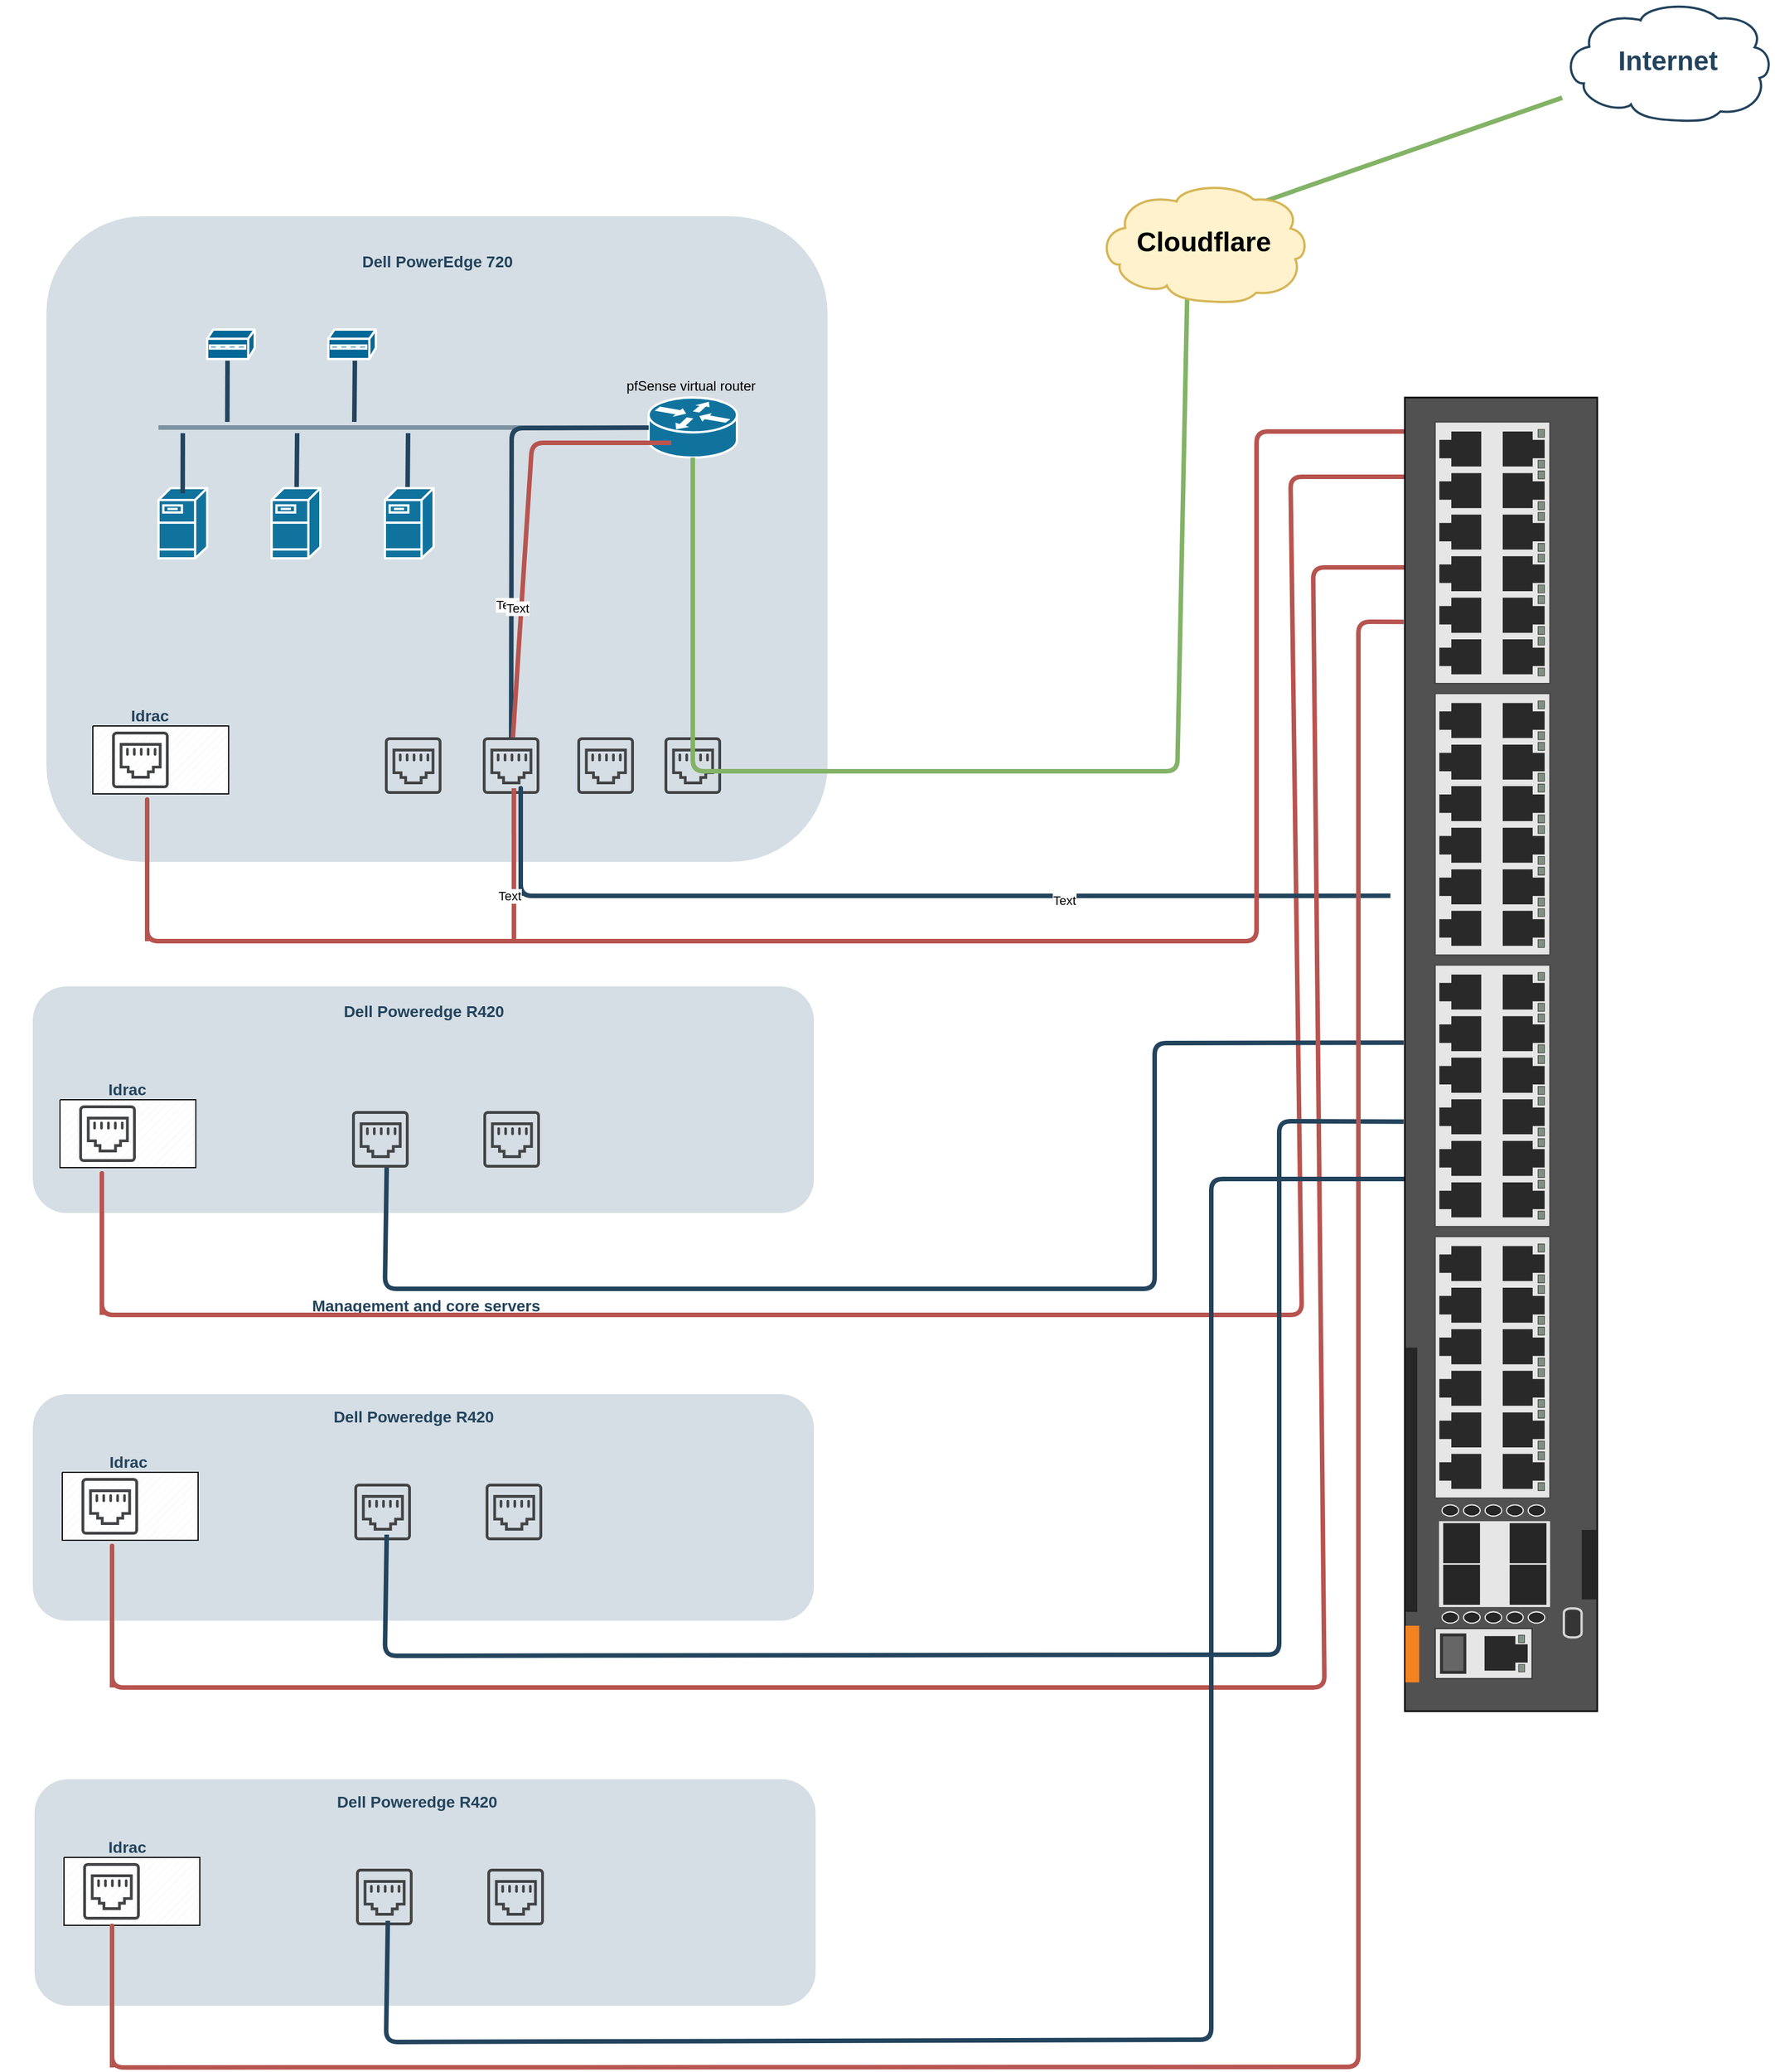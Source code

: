<mxfile version="13.7.5" type="github">
  <diagram id="6a731a19-8d31-9384-78a2-239565b7b9f0" name="Page-1">
    <mxGraphModel dx="2031" dy="1020" grid="1" gridSize="10" guides="1" tooltips="1" connect="1" arrows="1" fold="1" page="1" pageScale="1" pageWidth="827" pageHeight="1169" background="#ffffff" math="0" shadow="0">
      <root>
        <mxCell id="0" />
        <mxCell id="1" parent="0" />
        <mxCell id="2109" value="Internet" style="shape=mxgraph.cisco.storage.cloud;html=1;dashed=0;strokeColor=#23445D;fillColor=#ffffff;strokeWidth=2;fontFamily=Helvetica;fontSize=24;fontColor=#23445D;align=center;fontStyle=1" parent="1" vertex="1">
          <mxGeometry x="1380" y="30" width="186" height="106" as="geometry" />
        </mxCell>
        <mxCell id="2152" value="" style="line;html=1;strokeColor=#23445D;" parent="1" vertex="1">
          <mxGeometry x="140" y="401.5" width="440" height="10" as="geometry" />
        </mxCell>
        <mxCell id="hnnvce4qbMv4iyodjOSm-2261" value="" style="rounded=1;whiteSpace=wrap;html=1;strokeColor=none;fillColor=#BAC8D3;fontSize=24;fontColor=#23445D;align=center;opacity=60;" vertex="1" parent="1">
          <mxGeometry x="41" y="220" width="690" height="570" as="geometry" />
        </mxCell>
        <mxCell id="hnnvce4qbMv4iyodjOSm-2263" value="" style="shape=mxgraph.cisco.servers.fileserver;html=1;dashed=0;fillColor=#10739E;strokeColor=#ffffff;strokeWidth=2;verticalLabelPosition=bottom;verticalAlign=top;fontFamily=Helvetica;fontSize=36;fontColor=#FFB366" vertex="1" parent="1">
          <mxGeometry x="140" y="460" width="43" height="62" as="geometry" />
        </mxCell>
        <mxCell id="hnnvce4qbMv4iyodjOSm-2273" value="" style="edgeStyle=elbowEdgeStyle;elbow=horizontal;endArrow=none;html=1;strokeColor=#23445D;endFill=0;strokeWidth=4;rounded=1" edge="1" parent="1">
          <mxGeometry width="100" height="100" relative="1" as="geometry">
            <mxPoint x="262" y="465.5" as="sourcePoint" />
            <mxPoint x="262.833" y="411.5" as="targetPoint" />
          </mxGeometry>
        </mxCell>
        <mxCell id="hnnvce4qbMv4iyodjOSm-2275" value="" style="edgeStyle=elbowEdgeStyle;elbow=horizontal;endArrow=none;html=1;strokeColor=#23445D;endFill=0;strokeWidth=4;rounded=1" edge="1" parent="1">
          <mxGeometry width="100" height="100" relative="1" as="geometry">
            <mxPoint x="161.38" y="464.5" as="sourcePoint" />
            <mxPoint x="161.547" y="411.5" as="targetPoint" />
          </mxGeometry>
        </mxCell>
        <mxCell id="hnnvce4qbMv4iyodjOSm-2276" value="&lt;font color=&quot;#23445d&quot;&gt;Idrac&lt;/font&gt;" style="rounded=1;whiteSpace=wrap;html=1;strokeColor=none;fillColor=none;fontSize=14;fontColor=#742B21;align=center;fontStyle=1" vertex="1" parent="1">
          <mxGeometry x="20" y="651" width="225" height="19" as="geometry" />
        </mxCell>
        <mxCell id="hnnvce4qbMv4iyodjOSm-2295" value="" style="rounded=1;whiteSpace=wrap;html=1;strokeColor=none;fillColor=#BAC8D3;fontSize=24;fontColor=#23445D;align=center;opacity=60;" vertex="1" parent="1">
          <mxGeometry x="29" y="900" width="690" height="200" as="geometry" />
        </mxCell>
        <mxCell id="hnnvce4qbMv4iyodjOSm-2297" value="&lt;font color=&quot;#23445d&quot;&gt;Dell Poweredge R420&lt;/font&gt;" style="rounded=1;whiteSpace=wrap;html=1;strokeColor=none;fillColor=none;fontSize=14;fontColor=#742B21;align=center;fontStyle=1" vertex="1" parent="1">
          <mxGeometry x="262" y="912" width="225" height="19" as="geometry" />
        </mxCell>
        <mxCell id="hnnvce4qbMv4iyodjOSm-2303" value="" style="verticalLabelPosition=bottom;verticalAlign=top;html=1;shape=mxgraph.basic.patternFillRect;fillStyle=diag;step=5;fillStrokeWidth=0.2;fillStrokeColor=#dddddd;" vertex="1" parent="1">
          <mxGeometry x="53" y="1000" width="120" height="60" as="geometry" />
        </mxCell>
        <mxCell id="hnnvce4qbMv4iyodjOSm-2307" value="" style="pointerEvents=1;shadow=0;dashed=0;html=1;strokeColor=none;fillColor=#434445;aspect=fixed;labelPosition=center;verticalLabelPosition=bottom;verticalAlign=top;align=center;outlineConnect=0;shape=mxgraph.vvd.ethernet_port;" vertex="1" parent="1">
          <mxGeometry x="311" y="1010" width="50" height="50" as="geometry" />
        </mxCell>
        <mxCell id="hnnvce4qbMv4iyodjOSm-2308" value="" style="pointerEvents=1;shadow=0;dashed=0;html=1;strokeColor=none;fillColor=#434445;aspect=fixed;labelPosition=center;verticalLabelPosition=bottom;verticalAlign=top;align=center;outlineConnect=0;shape=mxgraph.vvd.ethernet_port;" vertex="1" parent="1">
          <mxGeometry x="427" y="1010" width="50" height="50" as="geometry" />
        </mxCell>
        <mxCell id="hnnvce4qbMv4iyodjOSm-2309" value="" style="pointerEvents=1;shadow=0;dashed=0;html=1;strokeColor=none;fillColor=#434445;aspect=fixed;labelPosition=center;verticalLabelPosition=bottom;verticalAlign=top;align=center;outlineConnect=0;shape=mxgraph.vvd.ethernet_port;" vertex="1" parent="1">
          <mxGeometry x="70" y="1005" width="50" height="50" as="geometry" />
        </mxCell>
        <mxCell id="hnnvce4qbMv4iyodjOSm-2310" value="" style="rounded=1;whiteSpace=wrap;html=1;strokeColor=none;fillColor=#BAC8D3;fontSize=24;fontColor=#23445D;align=center;opacity=60;" vertex="1" parent="1">
          <mxGeometry x="29" y="1260" width="690" height="200" as="geometry" />
        </mxCell>
        <mxCell id="hnnvce4qbMv4iyodjOSm-2312" value="&lt;font color=&quot;#23445d&quot;&gt;Management and core servers&lt;/font&gt;" style="rounded=1;whiteSpace=wrap;html=1;strokeColor=none;fillColor=none;fontSize=14;fontColor=#742B21;align=center;fontStyle=1" vertex="1" parent="1">
          <mxGeometry x="264" y="1172" width="225" height="19" as="geometry" />
        </mxCell>
        <mxCell id="hnnvce4qbMv4iyodjOSm-2313" value="" style="verticalLabelPosition=bottom;verticalAlign=top;html=1;shape=mxgraph.basic.patternFillRect;fillStyle=diag;step=5;fillStrokeWidth=0.2;fillStrokeColor=#dddddd;" vertex="1" parent="1">
          <mxGeometry x="55" y="1329" width="120" height="60" as="geometry" />
        </mxCell>
        <mxCell id="hnnvce4qbMv4iyodjOSm-2314" value="" style="pointerEvents=1;shadow=0;dashed=0;html=1;strokeColor=none;fillColor=#434445;aspect=fixed;labelPosition=center;verticalLabelPosition=bottom;verticalAlign=top;align=center;outlineConnect=0;shape=mxgraph.vvd.ethernet_port;" vertex="1" parent="1">
          <mxGeometry x="313" y="1339" width="50" height="50" as="geometry" />
        </mxCell>
        <mxCell id="hnnvce4qbMv4iyodjOSm-2315" value="" style="pointerEvents=1;shadow=0;dashed=0;html=1;strokeColor=none;fillColor=#434445;aspect=fixed;labelPosition=center;verticalLabelPosition=bottom;verticalAlign=top;align=center;outlineConnect=0;shape=mxgraph.vvd.ethernet_port;" vertex="1" parent="1">
          <mxGeometry x="429" y="1339" width="50" height="50" as="geometry" />
        </mxCell>
        <mxCell id="hnnvce4qbMv4iyodjOSm-2316" value="" style="pointerEvents=1;shadow=0;dashed=0;html=1;strokeColor=none;fillColor=#434445;aspect=fixed;labelPosition=center;verticalLabelPosition=bottom;verticalAlign=top;align=center;outlineConnect=0;shape=mxgraph.vvd.ethernet_port;" vertex="1" parent="1">
          <mxGeometry x="72" y="1334" width="50" height="50" as="geometry" />
        </mxCell>
        <mxCell id="hnnvce4qbMv4iyodjOSm-2345" value="" style="verticalLabelPosition=bottom;verticalAlign=top;html=1;shape=mxgraph.basic.patternFillRect;fillStyle=diag;step=5;fillStrokeWidth=0.2;fillStrokeColor=#dddddd;" vertex="1" parent="1">
          <mxGeometry x="82" y="670" width="120" height="60" as="geometry" />
        </mxCell>
        <mxCell id="hnnvce4qbMv4iyodjOSm-2346" value="" style="pointerEvents=1;shadow=0;dashed=0;html=1;strokeColor=none;fillColor=#434445;aspect=fixed;labelPosition=center;verticalLabelPosition=bottom;verticalAlign=top;align=center;outlineConnect=0;shape=mxgraph.vvd.ethernet_port;" vertex="1" parent="1">
          <mxGeometry x="340" y="680" width="50" height="50" as="geometry" />
        </mxCell>
        <mxCell id="hnnvce4qbMv4iyodjOSm-2347" value="" style="pointerEvents=1;shadow=0;dashed=0;html=1;strokeColor=none;fillColor=#434445;aspect=fixed;labelPosition=center;verticalLabelPosition=bottom;verticalAlign=top;align=center;outlineConnect=0;shape=mxgraph.vvd.ethernet_port;" vertex="1" parent="1">
          <mxGeometry x="587" y="680" width="50" height="50" as="geometry" />
        </mxCell>
        <mxCell id="hnnvce4qbMv4iyodjOSm-2348" value="" style="pointerEvents=1;shadow=0;dashed=0;html=1;strokeColor=none;fillColor=#434445;aspect=fixed;labelPosition=center;verticalLabelPosition=bottom;verticalAlign=top;align=center;outlineConnect=0;shape=mxgraph.vvd.ethernet_port;" vertex="1" parent="1">
          <mxGeometry x="99" y="675" width="50" height="50" as="geometry" />
        </mxCell>
        <mxCell id="2132" value="" style="shape=mxgraph.cisco.routers.router;html=1;dashed=0;fillColor=#10739E;strokeColor=#ffffff;strokeWidth=2;verticalLabelPosition=bottom;verticalAlign=top;fontFamily=Helvetica;fontSize=36;fontColor=#FFB366" parent="1" vertex="1">
          <mxGeometry x="573" y="380" width="78" height="53" as="geometry" />
        </mxCell>
        <mxCell id="hnnvce4qbMv4iyodjOSm-2350" value="" style="pointerEvents=1;shadow=0;dashed=0;html=1;strokeColor=none;fillColor=#434445;aspect=fixed;labelPosition=center;verticalLabelPosition=bottom;verticalAlign=top;align=center;outlineConnect=0;shape=mxgraph.vvd.ethernet_port;" vertex="1" parent="1">
          <mxGeometry x="510" y="680" width="50" height="50" as="geometry" />
        </mxCell>
        <mxCell id="hnnvce4qbMv4iyodjOSm-2351" value="" style="pointerEvents=1;shadow=0;dashed=0;html=1;strokeColor=none;fillColor=#434445;aspect=fixed;labelPosition=center;verticalLabelPosition=bottom;verticalAlign=top;align=center;outlineConnect=0;shape=mxgraph.vvd.ethernet_port;" vertex="1" parent="1">
          <mxGeometry x="426.5" y="680" width="50" height="50" as="geometry" />
        </mxCell>
        <mxCell id="2174" style="edgeStyle=none;rounded=1;html=1;strokeColor=#82b366;endArrow=none;endFill=0;strokeWidth=4;fillColor=#d5e8d4;" parent="1" source="2109" target="2132" edge="1">
          <mxGeometry relative="1" as="geometry">
            <mxPoint x="1420" y="270" as="sourcePoint" />
            <Array as="points">
              <mxPoint x="1050" y="230" />
              <mxPoint x="1040" y="710" />
              <mxPoint x="612" y="710" />
            </Array>
          </mxGeometry>
        </mxCell>
        <mxCell id="hnnvce4qbMv4iyodjOSm-2354" style="edgeStyle=none;rounded=1;html=1;strokeColor=#b85450;endArrow=none;endFill=0;strokeWidth=4;fillColor=#f8cecc;" edge="1" parent="1">
          <mxGeometry relative="1" as="geometry">
            <mxPoint x="1250" y="450" as="sourcePoint" />
            <mxPoint x="90" y="1190" as="targetPoint" />
            <Array as="points">
              <mxPoint x="1140" y="450" />
              <mxPoint x="1150" y="1190" />
              <mxPoint x="90" y="1190" />
              <mxPoint x="90" y="1060" />
            </Array>
          </mxGeometry>
        </mxCell>
        <mxCell id="hnnvce4qbMv4iyodjOSm-2355" style="rounded=1;html=1;strokeColor=#23445D;endArrow=none;endFill=0;strokeWidth=4;entryX=0;entryY=0.671;entryDx=0;entryDy=0;entryPerimeter=0;" edge="1" parent="1">
          <mxGeometry relative="1" as="geometry">
            <mxPoint x="341.603" y="1060" as="sourcePoint" />
            <mxPoint x="1240" y="949.658" as="targetPoint" />
            <Array as="points">
              <mxPoint x="340" y="1167" />
              <mxPoint x="1020" y="1167" />
              <mxPoint x="1020" y="950" />
            </Array>
          </mxGeometry>
        </mxCell>
        <mxCell id="hnnvce4qbMv4iyodjOSm-2358" style="edgeStyle=none;rounded=1;html=1;strokeColor=#23445D;endArrow=none;endFill=0;strokeWidth=4;exitX=-0.005;exitY=0.524;exitDx=0;exitDy=0;exitPerimeter=0;entryX=-0.005;entryY=0.524;entryDx=0;entryDy=0;entryPerimeter=0;" edge="1" parent="1">
          <mxGeometry relative="1" as="geometry">
            <mxPoint x="1228.3" y="819.93" as="sourcePoint" />
            <mxPoint x="460" y="820" as="targetPoint" />
            <Array as="points">
              <mxPoint x="840" y="820" />
              <mxPoint x="460" y="820" />
              <mxPoint x="460" y="720" />
            </Array>
          </mxGeometry>
        </mxCell>
        <mxCell id="hnnvce4qbMv4iyodjOSm-2360" value="Text" style="edgeLabel;html=1;align=center;verticalAlign=middle;resizable=0;points=[];" vertex="1" connectable="0" parent="hnnvce4qbMv4iyodjOSm-2358">
          <mxGeometry x="-0.404" y="4" relative="1" as="geometry">
            <mxPoint as="offset" />
          </mxGeometry>
        </mxCell>
        <mxCell id="hnnvce4qbMv4iyodjOSm-2361" style="edgeStyle=none;rounded=1;html=1;strokeColor=#b85450;endArrow=none;endFill=0;strokeWidth=4;fillColor=#f8cecc;" edge="1" parent="1">
          <mxGeometry relative="1" as="geometry">
            <mxPoint x="1250" y="530" as="sourcePoint" />
            <mxPoint x="99" y="1519" as="targetPoint" />
            <Array as="points">
              <mxPoint x="1160" y="530" />
              <mxPoint x="1170" y="1519" />
              <mxPoint x="99" y="1519" />
              <mxPoint x="99" y="1389" />
            </Array>
          </mxGeometry>
        </mxCell>
        <mxCell id="hnnvce4qbMv4iyodjOSm-2362" style="edgeStyle=none;rounded=1;html=1;strokeColor=#b85450;endArrow=none;endFill=0;strokeWidth=4;fillColor=#f8cecc;" edge="1" parent="1">
          <mxGeometry relative="1" as="geometry">
            <mxPoint x="1260" y="410" as="sourcePoint" />
            <mxPoint x="130" y="860" as="targetPoint" />
            <Array as="points">
              <mxPoint x="1110" y="410" />
              <mxPoint x="1110" y="860" />
              <mxPoint x="130" y="860" />
              <mxPoint x="130" y="730" />
            </Array>
          </mxGeometry>
        </mxCell>
        <mxCell id="hnnvce4qbMv4iyodjOSm-2363" style="rounded=1;html=1;strokeColor=#23445D;endArrow=none;endFill=0;strokeWidth=4;entryX=0;entryY=0.75;entryDx=0;entryDy=0;" edge="1" parent="1">
          <mxGeometry relative="1" as="geometry">
            <mxPoint x="341.603" y="1384" as="sourcePoint" />
            <mxPoint x="1240" y="1019.375" as="targetPoint" />
            <Array as="points">
              <mxPoint x="340" y="1491" />
              <mxPoint x="1130" y="1490" />
              <mxPoint x="1130" y="1019" />
            </Array>
          </mxGeometry>
        </mxCell>
        <mxCell id="hnnvce4qbMv4iyodjOSm-2364" value="" style="rounded=1;whiteSpace=wrap;html=1;strokeColor=none;fillColor=#BAC8D3;fontSize=24;fontColor=#23445D;align=center;opacity=60;" vertex="1" parent="1">
          <mxGeometry x="30.5" y="1600" width="690" height="200" as="geometry" />
        </mxCell>
        <mxCell id="hnnvce4qbMv4iyodjOSm-2365" value="" style="verticalLabelPosition=bottom;verticalAlign=top;html=1;shape=mxgraph.basic.patternFillRect;fillStyle=diag;step=5;fillStrokeWidth=0.2;fillStrokeColor=#dddddd;" vertex="1" parent="1">
          <mxGeometry x="56.5" y="1669" width="120" height="60" as="geometry" />
        </mxCell>
        <mxCell id="hnnvce4qbMv4iyodjOSm-2366" value="" style="pointerEvents=1;shadow=0;dashed=0;html=1;strokeColor=none;fillColor=#434445;aspect=fixed;labelPosition=center;verticalLabelPosition=bottom;verticalAlign=top;align=center;outlineConnect=0;shape=mxgraph.vvd.ethernet_port;" vertex="1" parent="1">
          <mxGeometry x="314.5" y="1679" width="50" height="50" as="geometry" />
        </mxCell>
        <mxCell id="hnnvce4qbMv4iyodjOSm-2367" value="" style="pointerEvents=1;shadow=0;dashed=0;html=1;strokeColor=none;fillColor=#434445;aspect=fixed;labelPosition=center;verticalLabelPosition=bottom;verticalAlign=top;align=center;outlineConnect=0;shape=mxgraph.vvd.ethernet_port;" vertex="1" parent="1">
          <mxGeometry x="430.5" y="1679" width="50" height="50" as="geometry" />
        </mxCell>
        <mxCell id="hnnvce4qbMv4iyodjOSm-2368" value="" style="pointerEvents=1;shadow=0;dashed=0;html=1;strokeColor=none;fillColor=#434445;aspect=fixed;labelPosition=center;verticalLabelPosition=bottom;verticalAlign=top;align=center;outlineConnect=0;shape=mxgraph.vvd.ethernet_port;" vertex="1" parent="1">
          <mxGeometry x="73.5" y="1674" width="50" height="50" as="geometry" />
        </mxCell>
        <mxCell id="hnnvce4qbMv4iyodjOSm-2369" style="edgeStyle=none;rounded=1;html=1;strokeColor=#b85450;endArrow=none;endFill=0;strokeWidth=4;fillColor=#f8cecc;exitX=0;exitY=0.25;exitDx=0;exitDy=0;" edge="1" parent="1">
          <mxGeometry relative="1" as="geometry">
            <mxPoint x="1240" y="578.125" as="sourcePoint" />
            <mxPoint x="99" y="1854.5" as="targetPoint" />
            <Array as="points">
              <mxPoint x="1200" y="578" />
              <mxPoint x="1200" y="1854" />
              <mxPoint x="99" y="1854.5" />
              <mxPoint x="99" y="1724.5" />
            </Array>
          </mxGeometry>
        </mxCell>
        <mxCell id="hnnvce4qbMv4iyodjOSm-2370" style="rounded=1;html=1;strokeColor=#23445D;endArrow=none;endFill=0;strokeWidth=4;" edge="1" parent="1">
          <mxGeometry relative="1" as="geometry">
            <mxPoint x="342.603" y="1725" as="sourcePoint" />
            <mxPoint x="1250" y="1070" as="targetPoint" />
            <Array as="points">
              <mxPoint x="341" y="1832" />
              <mxPoint x="1070" y="1830" />
              <mxPoint x="1070" y="1070" />
            </Array>
          </mxGeometry>
        </mxCell>
        <mxCell id="hnnvce4qbMv4iyodjOSm-2374" value="" style="html=1;verticalLabelPosition=bottom;verticalAlign=top;outlineConnect=0;shadow=0;dashed=0;shape=mxgraph.rack.hpe_aruba.switches.jl667a_aruba_6300f_48_port_1gbe_and_4_port_sfp56_switch;gradientColor=none;direction=south;" vertex="1" parent="1">
          <mxGeometry x="1241" y="380" width="170" height="1160" as="geometry" />
        </mxCell>
        <mxCell id="hnnvce4qbMv4iyodjOSm-2376" style="edgeStyle=none;rounded=1;html=1;strokeColor=#23445D;endArrow=none;endFill=0;strokeWidth=4;" edge="1" parent="1" source="hnnvce4qbMv4iyodjOSm-2351" target="2132">
          <mxGeometry relative="1" as="geometry">
            <mxPoint x="535" y="620" as="sourcePoint" />
            <mxPoint x="225" y="620.0" as="targetPoint" />
            <Array as="points">
              <mxPoint x="452" y="407" />
            </Array>
          </mxGeometry>
        </mxCell>
        <mxCell id="hnnvce4qbMv4iyodjOSm-2377" value="Text" style="edgeLabel;html=1;align=center;verticalAlign=middle;resizable=0;points=[];" vertex="1" connectable="0" parent="hnnvce4qbMv4iyodjOSm-2376">
          <mxGeometry x="-0.404" y="4" relative="1" as="geometry">
            <mxPoint as="offset" />
          </mxGeometry>
        </mxCell>
        <mxCell id="hnnvce4qbMv4iyodjOSm-2380" value="" style="edgeStyle=elbowEdgeStyle;elbow=horizontal;endArrow=none;html=1;strokeColor=#23445D;endFill=0;strokeWidth=4;rounded=1" edge="1" parent="1">
          <mxGeometry width="100" height="100" relative="1" as="geometry">
            <mxPoint x="360" y="465.5" as="sourcePoint" />
            <mxPoint x="360.833" y="411.5" as="targetPoint" />
          </mxGeometry>
        </mxCell>
        <mxCell id="hnnvce4qbMv4iyodjOSm-2381" value="" style="edgeStyle=elbowEdgeStyle;elbow=horizontal;endArrow=none;html=1;strokeColor=#23445D;endFill=0;strokeWidth=4;rounded=1" edge="1" parent="1">
          <mxGeometry width="100" height="100" relative="1" as="geometry">
            <mxPoint x="200.82" y="401.5" as="sourcePoint" />
            <mxPoint x="201.653" y="347.5" as="targetPoint" />
          </mxGeometry>
        </mxCell>
        <mxCell id="hnnvce4qbMv4iyodjOSm-2382" style="edgeStyle=none;rounded=1;html=1;strokeColor=#b85450;endArrow=none;endFill=0;strokeWidth=4;fillColor=#f8cecc;" edge="1" parent="1" source="hnnvce4qbMv4iyodjOSm-2351">
          <mxGeometry relative="1" as="geometry">
            <mxPoint x="470" y="659" as="sourcePoint" />
            <mxPoint x="593" y="420" as="targetPoint" />
            <Array as="points">
              <mxPoint x="470" y="420" />
            </Array>
          </mxGeometry>
        </mxCell>
        <mxCell id="hnnvce4qbMv4iyodjOSm-2383" value="Text" style="edgeLabel;html=1;align=center;verticalAlign=middle;resizable=0;points=[];" vertex="1" connectable="0" parent="hnnvce4qbMv4iyodjOSm-2382">
          <mxGeometry x="-0.404" y="4" relative="1" as="geometry">
            <mxPoint as="offset" />
          </mxGeometry>
        </mxCell>
        <mxCell id="hnnvce4qbMv4iyodjOSm-2384" value="" style="edgeStyle=elbowEdgeStyle;elbow=horizontal;endArrow=none;html=1;strokeColor=#23445D;endFill=0;strokeWidth=4;rounded=1" edge="1" parent="1">
          <mxGeometry width="100" height="100" relative="1" as="geometry">
            <mxPoint x="313" y="401.5" as="sourcePoint" />
            <mxPoint x="313.833" y="347.5" as="targetPoint" />
          </mxGeometry>
        </mxCell>
        <mxCell id="hnnvce4qbMv4iyodjOSm-2387" style="edgeStyle=none;rounded=1;html=1;strokeColor=#b85450;endArrow=none;endFill=0;strokeWidth=4;fillColor=#f8cecc;" edge="1" parent="1">
          <mxGeometry relative="1" as="geometry">
            <mxPoint x="454" y="860" as="sourcePoint" />
            <mxPoint x="453.94" y="725" as="targetPoint" />
          </mxGeometry>
        </mxCell>
        <mxCell id="hnnvce4qbMv4iyodjOSm-2388" value="Text" style="edgeLabel;html=1;align=center;verticalAlign=middle;resizable=0;points=[];" vertex="1" connectable="0" parent="hnnvce4qbMv4iyodjOSm-2387">
          <mxGeometry x="-0.404" y="4" relative="1" as="geometry">
            <mxPoint as="offset" />
          </mxGeometry>
        </mxCell>
        <mxCell id="hnnvce4qbMv4iyodjOSm-2389" value="" style="shape=mxgraph.cisco.servers.fileserver;html=1;dashed=0;fillColor=#10739E;strokeColor=#ffffff;strokeWidth=2;verticalLabelPosition=bottom;verticalAlign=top;fontFamily=Helvetica;fontSize=36;fontColor=#FFB366" vertex="1" parent="1">
          <mxGeometry x="240" y="460" width="43" height="62" as="geometry" />
        </mxCell>
        <mxCell id="hnnvce4qbMv4iyodjOSm-2390" value="" style="shape=mxgraph.cisco.servers.fileserver;html=1;dashed=0;fillColor=#10739E;strokeColor=#ffffff;strokeWidth=2;verticalLabelPosition=bottom;verticalAlign=top;fontFamily=Helvetica;fontSize=36;fontColor=#FFB366" vertex="1" parent="1">
          <mxGeometry x="340" y="460" width="43" height="62" as="geometry" />
        </mxCell>
        <mxCell id="hnnvce4qbMv4iyodjOSm-2391" value="" style="shape=mxgraph.cisco.misc.mau;html=1;pointerEvents=1;dashed=0;fillColor=#036897;strokeColor=#ffffff;strokeWidth=2;verticalLabelPosition=bottom;verticalAlign=top;align=center;outlineConnect=0;" vertex="1" parent="1">
          <mxGeometry x="183" y="320" width="42" height="26" as="geometry" />
        </mxCell>
        <mxCell id="hnnvce4qbMv4iyodjOSm-2392" value="" style="shape=mxgraph.cisco.misc.mau;html=1;pointerEvents=1;dashed=0;fillColor=#036897;strokeColor=#ffffff;strokeWidth=2;verticalLabelPosition=bottom;verticalAlign=top;align=center;outlineConnect=0;" vertex="1" parent="1">
          <mxGeometry x="290" y="320" width="42" height="26" as="geometry" />
        </mxCell>
        <mxCell id="hnnvce4qbMv4iyodjOSm-2393" value="pfSense virtual router" style="text;html=1;align=center;verticalAlign=middle;resizable=0;points=[];autosize=1;" vertex="1" parent="1">
          <mxGeometry x="545" y="360" width="130" height="20" as="geometry" />
        </mxCell>
        <mxCell id="hnnvce4qbMv4iyodjOSm-2394" value="&lt;font color=&quot;#23445d&quot;&gt;Dell PowerEdge 720&lt;/font&gt;" style="rounded=1;whiteSpace=wrap;html=1;strokeColor=none;fillColor=none;fontSize=14;fontColor=#742B21;align=center;fontStyle=1" vertex="1" parent="1">
          <mxGeometry x="273.5" y="250" width="225" height="19" as="geometry" />
        </mxCell>
        <mxCell id="hnnvce4qbMv4iyodjOSm-2395" value="&lt;font color=&quot;#23445d&quot;&gt;Idrac&lt;/font&gt;" style="rounded=1;whiteSpace=wrap;html=1;strokeColor=none;fillColor=none;fontSize=14;fontColor=#742B21;align=center;fontStyle=1" vertex="1" parent="1">
          <mxGeometry y="1650" width="225" height="19" as="geometry" />
        </mxCell>
        <mxCell id="hnnvce4qbMv4iyodjOSm-2396" value="&lt;font color=&quot;#23445d&quot;&gt;Idrac&lt;/font&gt;" style="rounded=1;whiteSpace=wrap;html=1;strokeColor=none;fillColor=none;fontSize=14;fontColor=#742B21;align=center;fontStyle=1" vertex="1" parent="1">
          <mxGeometry y="981" width="225" height="19" as="geometry" />
        </mxCell>
        <mxCell id="hnnvce4qbMv4iyodjOSm-2397" value="&lt;font color=&quot;#23445d&quot;&gt;Idrac&lt;/font&gt;" style="rounded=1;whiteSpace=wrap;html=1;strokeColor=none;fillColor=none;fontSize=14;fontColor=#742B21;align=center;fontStyle=1" vertex="1" parent="1">
          <mxGeometry x="0.5" y="1310" width="225" height="19" as="geometry" />
        </mxCell>
        <mxCell id="hnnvce4qbMv4iyodjOSm-2398" value="&lt;font color=&quot;#23445d&quot;&gt;Dell Poweredge R420&lt;/font&gt;" style="rounded=1;whiteSpace=wrap;html=1;strokeColor=none;fillColor=none;fontSize=14;fontColor=#742B21;align=center;fontStyle=1" vertex="1" parent="1">
          <mxGeometry x="252.5" y="1270" width="225" height="19" as="geometry" />
        </mxCell>
        <mxCell id="hnnvce4qbMv4iyodjOSm-2399" value="&lt;font color=&quot;#23445d&quot;&gt;Dell Poweredge R420&lt;/font&gt;" style="rounded=1;whiteSpace=wrap;html=1;strokeColor=none;fillColor=none;fontSize=14;fontColor=#742B21;align=center;fontStyle=1" vertex="1" parent="1">
          <mxGeometry x="255.5" y="1610" width="225" height="19" as="geometry" />
        </mxCell>
        <mxCell id="hnnvce4qbMv4iyodjOSm-2400" value="Cloudflare" style="shape=mxgraph.cisco.storage.cloud;html=1;dashed=0;strokeColor=#d6b656;fillColor=#fff2cc;strokeWidth=2;fontFamily=Helvetica;fontSize=24;align=center;fontStyle=1" vertex="1" parent="1">
          <mxGeometry x="970" y="190" width="186" height="106" as="geometry" />
        </mxCell>
      </root>
    </mxGraphModel>
  </diagram>
</mxfile>

